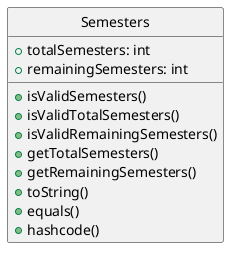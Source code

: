 @startuml
hide circle
class Semesters {
    +totalSemesters: int
    +remainingSemesters: int
    +isValidSemesters()
    +isValidTotalSemesters()
    +isValidRemainingSemesters()
    +getTotalSemesters()
    +getRemainingSemesters()
    +toString()
    +equals()
    +hashcode()
}
@enduml

